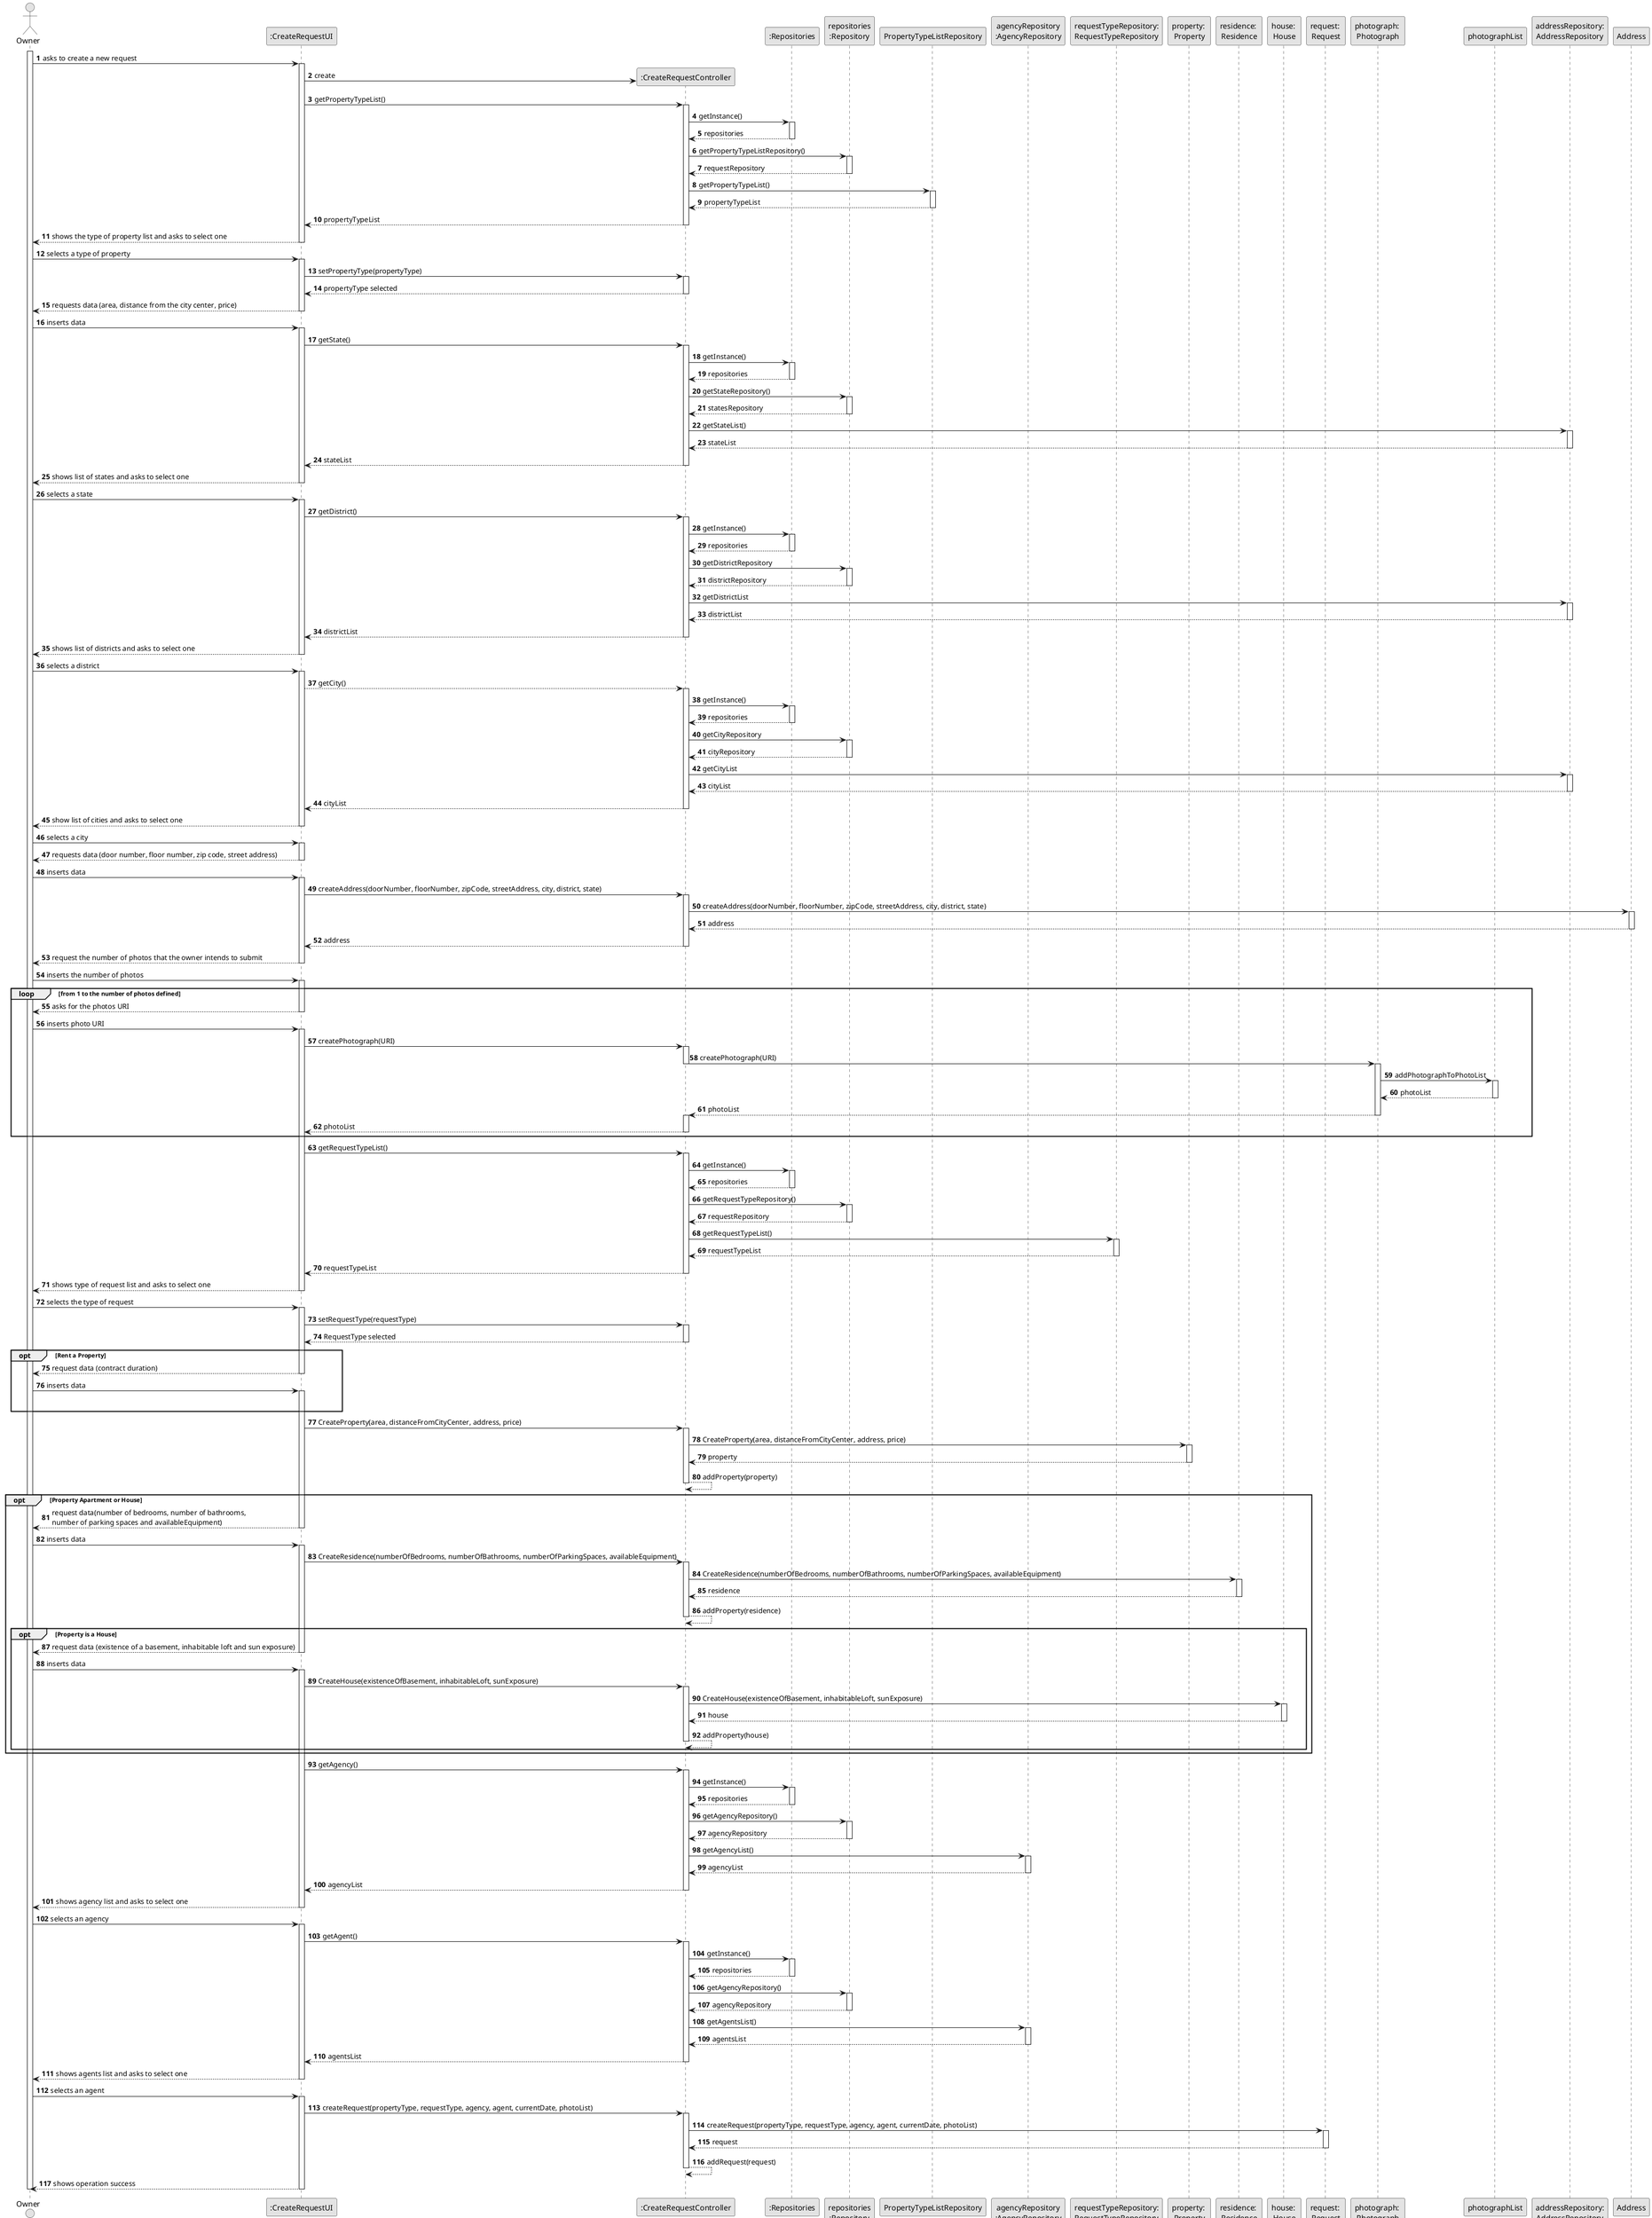 @startuml
skinparam monochrome true
skinparam packageStyle rectangle
skinparam shadowing false

autonumber

'hide footbox
actor "Owner" as ADM
participant ":CreateRequestUI" as UI
participant ":CreateRequestController" as CTRL
participant ":Repositories" as Rep
participant "repositories\n:Repository" as PLAT
participant "PropertyTypeListRepository" as PTLR
participant "agencyRepository\n:AgencyRepository" as agencyRepository
participant "requestTypeRepository:\nRequestTypeRepository" as RequestRepository
participant "property: \nProperty" as property
participant "residence: \nResidence" as residence
participant "house: \nHouse" as house
participant "request: \nRequest" as Req
participant "photograph: \nPhotograph" as Photo
participant "photographList" as PhotoList
participant "addressRepository:\nAddressRepository" as address

activate ADM

        ADM -> UI : asks to create a new request

        activate UI

            UI -> CTRL** : create

            UI -> CTRL : getPropertyTypeList()
            activate CTRL

                CTRL -> Rep : getInstance()
                activate Rep

                    Rep --> CTRL: repositories
                deactivate Rep

                CTRL -> PLAT : getPropertyTypeListRepository()
                activate PLAT

                    PLAT --> CTRL: requestRepository
                deactivate PLAT

                CTRL -> PTLR : getPropertyTypeList()
                activate PTLR

                PTLR --> CTRL : propertyTypeList
                deactivate PTLR

                CTRL --> UI : propertyTypeList
            deactivate CTRL

            UI --> ADM : shows the type of property list and asks to select one
        deactivate UI

    ADM -> UI : selects a type of property
    activate UI

    UI -> CTRL : setPropertyType(propertyType)

    activate CTRL

    CTRL --> UI : propertyType selected

    deactivate CTRL

    UI --> ADM : requests data (area, distance from the city center, price)

    deactivate UI

    ADM -> UI: inserts data

    activate UI

   UI -> CTRL : getState()
               activate CTRL

                       CTRL -> Rep : getInstance()
                       activate Rep

                       Rep --> CTRL: repositories
                       deactivate Rep

                       CTRL -> PLAT : getStateRepository()

                       activate PLAT

                       PLAT --> CTRL : statesRepository

                       deactivate PLAT

                       CTRL -> address : getStateList()

                       activate address

                       address --> CTRL : stateList

                       deactivate address

               CTRL --> UI : stateList
               deactivate CTRL

    UI --> ADM : shows list of states and asks to select one
                deactivate UI

                ADM -> UI : selects a state
                activate UI

                UI -> CTRL : getDistrict()
                activate CTRL

                        CTRL -> Rep : getInstance()
                        activate Rep

                        Rep --> CTRL: repositories
                        deactivate Rep

                        CTRL -> PLAT : getDistrictRepository

                        activate PLAT

                        PLAT --> CTRL : districtRepository

                        deactivate PLAT

                        CTRL -> address : getDistrictList
                        activate address

                        address --> CTRL : districtList
                        deactivate address


                CTRL --> UI : districtList
                deactivate CTRL

                UI --> ADM : shows list of districts and asks to select one
                deactivate UI

                ADM -> UI : selects a district
                activate UI

                UI --> CTRL : getCity()
                activate CTRL

                    CTRL -> Rep : getInstance()
                    activate Rep

                    Rep --> CTRL: repositories
                    deactivate Rep

                    CTRL -> PLAT : getCityRepository
                    activate PLAT

                    PLAT --> CTRL : cityRepository
                    deactivate PLAT

                    CTRL -> address : getCityList

                    activate address

                    address --> CTRL : cityList

                    deactivate address

                CTRL --> UI : cityList
                deactivate CTRL

                UI --> ADM : show list of cities and asks to select one
                deactivate UI

                ADM -> UI: selects a city

                activate UI

                UI --> ADM : requests data (door number, floor number, zip code, street address)

                deactivate UI

                ADM -> UI : inserts data
                activate UI

                        UI -> CTRL :createAddress(doorNumber, floorNumber, zipCode, streetAddress, city, district, state)
                        activate CTRL

                        CTRL -> Address : createAddress(doorNumber, floorNumber, zipCode, streetAddress, city, district, state)
                        activate Address

                        Address --> CTRL : address
                        deactivate Address

                        CTRL --> UI : address
                        deactivate CTRL

    UI --> ADM :  request the number of photos that the owner intends to submit

    deactivate UI

    ADM -> UI : inserts the number of photos

    activate UI

    loop from 1 to the number of photos defined
    UI --> ADM : asks for the photos URI

    deactivate UI

    ADM -> UI : inserts photo URI
    activate UI

    UI -> CTRL : createPhotograph(URI)
    activate CTRL

            CTRL -> Photo: createPhotograph(URI)
            deactivate CTRL

            activate Photo

    Photo -> PhotoList : addPhotographToPhotoList

    activate PhotoList

    PhotoList --> Photo : photoList

    deactivate PhotoList

    Photo --> CTRL : photoList

    deactivate Photo

    activate CTRL

    CTRL --> UI : photoList

    deactivate CTRL

    end

    UI -> CTRL : getRequestTypeList()
                activate CTRL

                    CTRL -> Rep : getInstance()
                    activate Rep

                        Rep --> CTRL: repositories
                    deactivate Rep

                    CTRL -> PLAT : getRequestTypeRepository()
                    activate PLAT

                        PLAT --> CTRL: requestRepository
                    deactivate PLAT

                    CTRL -> RequestRepository : getRequestTypeList()

                    activate RequestRepository

                    RequestRepository --> CTRL : requestTypeList
                    deactivate RequestRepository

                    CTRL --> UI : requestTypeList
                deactivate CTRL


    deactivate CTRL

   UI --> ADM : shows type of request list and asks to select one

   deactivate UI

   ADM -> UI : selects the type of request

   activate UI

   UI -> CTRL : setRequestType(requestType)

   activate CTRL

   CTRL -->  UI : RequestType selected

   deactivate CTRL

    opt Rent a Property

    UI-->ADM : request data (contract duration)
    deactivate UI

    ADM -> UI : inserts data

    activate UI

    deactivate CTRL
    end

    UI -> CTRL : CreateProperty(area, distanceFromCityCenter, address, price)

    activate CTRL

    CTRL -> property : CreateProperty(area, distanceFromCityCenter, address, price)

    activate property

    property --> CTRL : property

    deactivate property

    CTRL --> CTRL : addProperty(property)

    deactivate CTRL

    opt Property Apartment or House

    UI--> ADM : request data(number of bedrooms, number of bathrooms, \nnumber of parking spaces and availableEquipment)
    deactivate UI

    ADM -> UI : inserts data
    activate UI

    UI -> CTRL : CreateResidence(numberOfBedrooms, numberOfBathrooms, numberOfParkingSpaces, availableEquipment)

    activate CTRL

    CTRL -> residence : CreateResidence(numberOfBedrooms, numberOfBathrooms, numberOfParkingSpaces, availableEquipment)

    activate residence

    residence --> CTRL : residence

    deactivate residence

    CTRL --> CTRL : addProperty(residence)

    deactivate CTRL

    opt Property is a House

    UI --> ADM : request data (existence of a basement, inhabitable loft and sun exposure)

    deactivate UI
    ADM-> UI : inserts data

    activate UI

    UI -> CTRL : CreateHouse(existenceOfBasement, inhabitableLoft, sunExposure)

    activate CTRL

    CTRL -> house : CreateHouse(existenceOfBasement, inhabitableLoft, sunExposure)

    activate house

    house --> CTRL : house

    deactivate house

    CTRL --> CTRL : addProperty(house)

    deactivate CTRL

    end

    end

    UI -> CTRL : getAgency()

    activate CTRL

                        CTRL -> Rep : getInstance()
                        activate Rep

                            Rep --> CTRL: repositories
                        deactivate Rep

                        CTRL -> PLAT : getAgencyRepository()
                        activate PLAT

                            PLAT --> CTRL: agencyRepository
                        deactivate PLAT

                        CTRL -> agencyRepository : getAgencyList()

                        activate agencyRepository

                        agencyRepository --> CTRL : agencyList
                        deactivate agencyRepository

                        CTRL --> UI : agencyList
                    deactivate CTRL

        deactivate CTRL

    UI --> ADM : shows agency list and asks to select one
    deactivate UI
    ADM -> UI : selects an agency
    activate UI

     UI -> CTRL : getAgent()

        activate CTRL

                            CTRL -> Rep : getInstance()
                            activate Rep

                                Rep --> CTRL: repositories
                            deactivate Rep

                            CTRL -> PLAT : getAgencyRepository()
                            activate PLAT

                                PLAT --> CTRL: agencyRepository
                            deactivate PLAT

                            CTRL -> agencyRepository : getAgentsList()

                            activate agencyRepository

                            agencyRepository --> CTRL : agentsList
                            deactivate agencyRepository

                            CTRL --> UI : agentsList
                        deactivate CTRL

            deactivate CTRL

    UI --> ADM : shows agents list and asks to select one
    deactivate UI

    ADM -> UI : selects an agent

    activate UI

    UI -> CTRL : createRequest(propertyType, requestType, agency, agent, currentDate, photoList)

    activate CTRL

    CTRL -> Req : createRequest(propertyType, requestType, agency, agent, currentDate, photoList)

    activate Req

    Req --> CTRL : request

    deactivate Req

    CTRL --> CTRL : addRequest(request)

    deactivate CTRL

    UI --> ADM : shows operation success
    deactivate UI
    deactivate ADM
    @enduml
